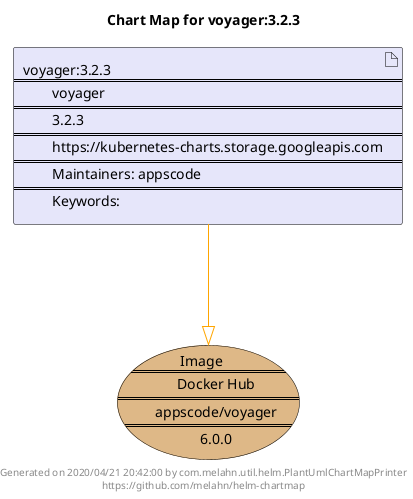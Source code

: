 @startuml
skinparam linetype ortho
skinparam backgroundColor white
skinparam usecaseBorderColor black
skinparam usecaseArrowColor LightSlateGray
skinparam artifactBorderColor black
skinparam artifactArrowColor LightSlateGray

title Chart Map for voyager:3.2.3

'There is one referenced Helm Chart
artifact "voyager:3.2.3\n====\n\tvoyager\n====\n\t3.2.3\n====\n\thttps://kubernetes-charts.storage.googleapis.com\n====\n\tMaintainers: appscode\n====\n\tKeywords: " as voyager_3_2_3 #Lavender

'There is one referenced Docker Image
usecase "Image\n====\n\tDocker Hub\n====\n\tappscode/voyager\n====\n\t6.0.0" as appscode_voyager_6_0_0 #BurlyWood

'Chart Dependencies
voyager_3_2_3--[#orange]-|>appscode_voyager_6_0_0

center footer Generated on 2020/04/21 20:42:00 by com.melahn.util.helm.PlantUmlChartMapPrinter\nhttps://github.com/melahn/helm-chartmap
@enduml
